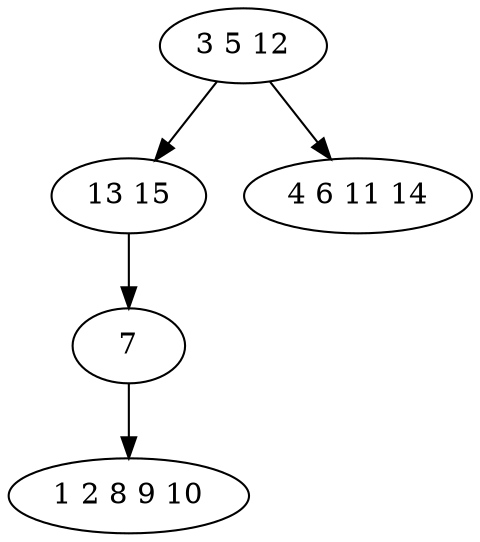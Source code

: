 digraph true_tree {
	"0" -> "1"
	"1" -> "2"
	"0" -> "3"
	"2" -> "4"
	"0" [label="3 5 12"];
	"1" [label="13 15"];
	"2" [label="7"];
	"3" [label="4 6 11 14"];
	"4" [label="1 2 8 9 10"];
}
